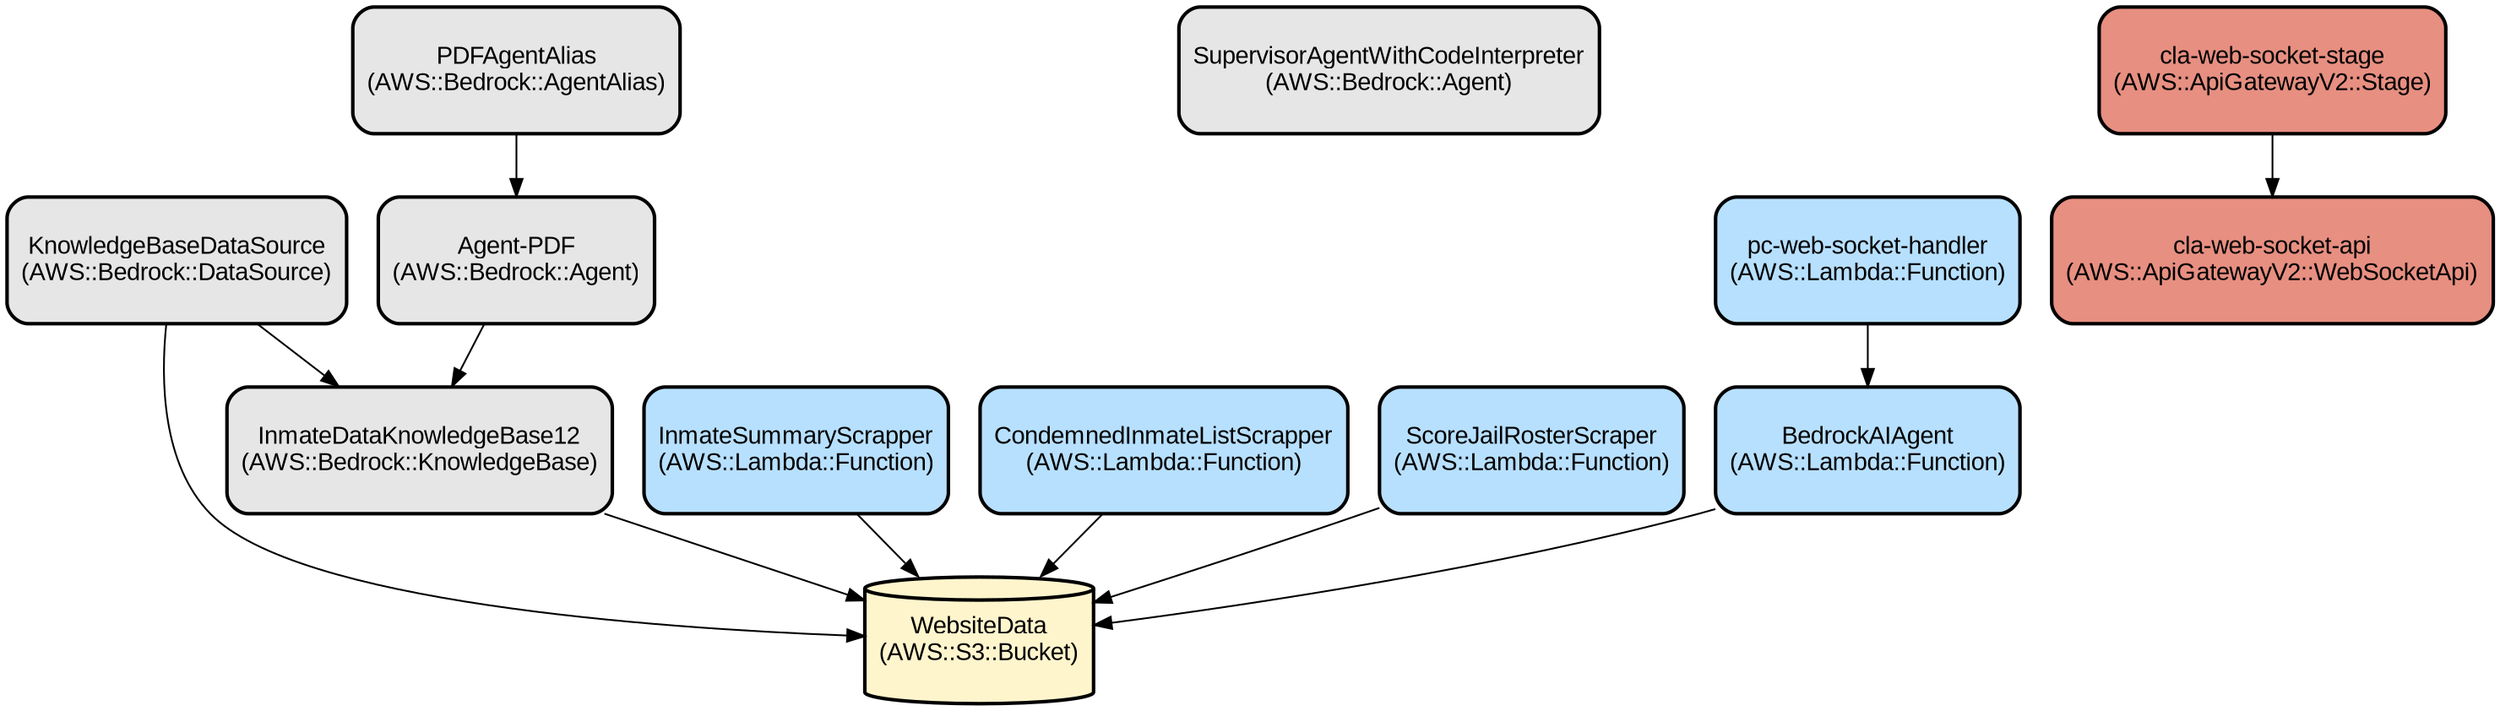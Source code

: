 digraph INFRA {
  node [ color = "black", fillcolor = "#E6E6E6", height =1, style = "filled,bold,rounded", fontname = "Arial" ];
  "WebsiteData" [ label = "WebsiteData
(AWS::S3::Bucket)", shape =cylinder, fillcolor = "#FFF5CD" ];
  "InmateDataKnowledgeBase12" [ label = "InmateDataKnowledgeBase12
(AWS::Bedrock::KnowledgeBase)", shape =rectangle ];
  "KnowledgeBaseDataSource" [ label = "KnowledgeBaseDataSource
(AWS::Bedrock::DataSource)", shape =rectangle ];
  "Agent-PDF" [ label = "Agent-PDF
(AWS::Bedrock::Agent)", shape =rectangle ];
  "PDFAgentAlias" [ label = "PDFAgentAlias
(AWS::Bedrock::AgentAlias)", shape =rectangle ];
  "SupervisorAgentWithCodeInterpreter" [ label = "SupervisorAgentWithCodeInterpreter
(AWS::Bedrock::Agent)", shape =rectangle ];
  "InmateSummaryScrapper" [ label = "InmateSummaryScrapper
(AWS::Lambda::Function)", shape =rectangle, fillcolor = "#B7E0FF" ];
  "CondemnedInmateListScrapper" [ label = "CondemnedInmateListScrapper
(AWS::Lambda::Function)", shape =rectangle, fillcolor = "#B7E0FF" ];
  "ScoreJailRosterScraper" [ label = "ScoreJailRosterScraper
(AWS::Lambda::Function)", shape =rectangle, fillcolor = "#B7E0FF" ];
  "BedrockAIAgent" [ label = "BedrockAIAgent
(AWS::Lambda::Function)", shape =rectangle, fillcolor = "#B7E0FF" ];
  "pc-web-socket-handler" [ label = "pc-web-socket-handler
(AWS::Lambda::Function)", shape =rectangle, fillcolor = "#B7E0FF" ];
  "cla-web-socket-api" [ label = "cla-web-socket-api
(AWS::ApiGatewayV2::WebSocketApi)", shape =rectangle, fillcolor = "#E78F81" ];
  "cla-web-socket-stage" [ label = "cla-web-socket-stage
(AWS::ApiGatewayV2::Stage)", shape =rectangle, fillcolor = "#E78F81" ];
  "InmateDataKnowledgeBase12" -> "WebsiteData";
  "KnowledgeBaseDataSource" -> "InmateDataKnowledgeBase12";
  "KnowledgeBaseDataSource" -> "WebsiteData";
  "Agent-PDF" -> "InmateDataKnowledgeBase12";
  "PDFAgentAlias" -> "Agent-PDF";
  "InmateSummaryScrapper" -> "WebsiteData";
  "CondemnedInmateListScrapper" -> "WebsiteData";
  "ScoreJailRosterScraper" -> "WebsiteData";
  "BedrockAIAgent" -> "WebsiteData";
  "pc-web-socket-handler" -> "BedrockAIAgent";
  "cla-web-socket-stage" -> "cla-web-socket-api";
}
